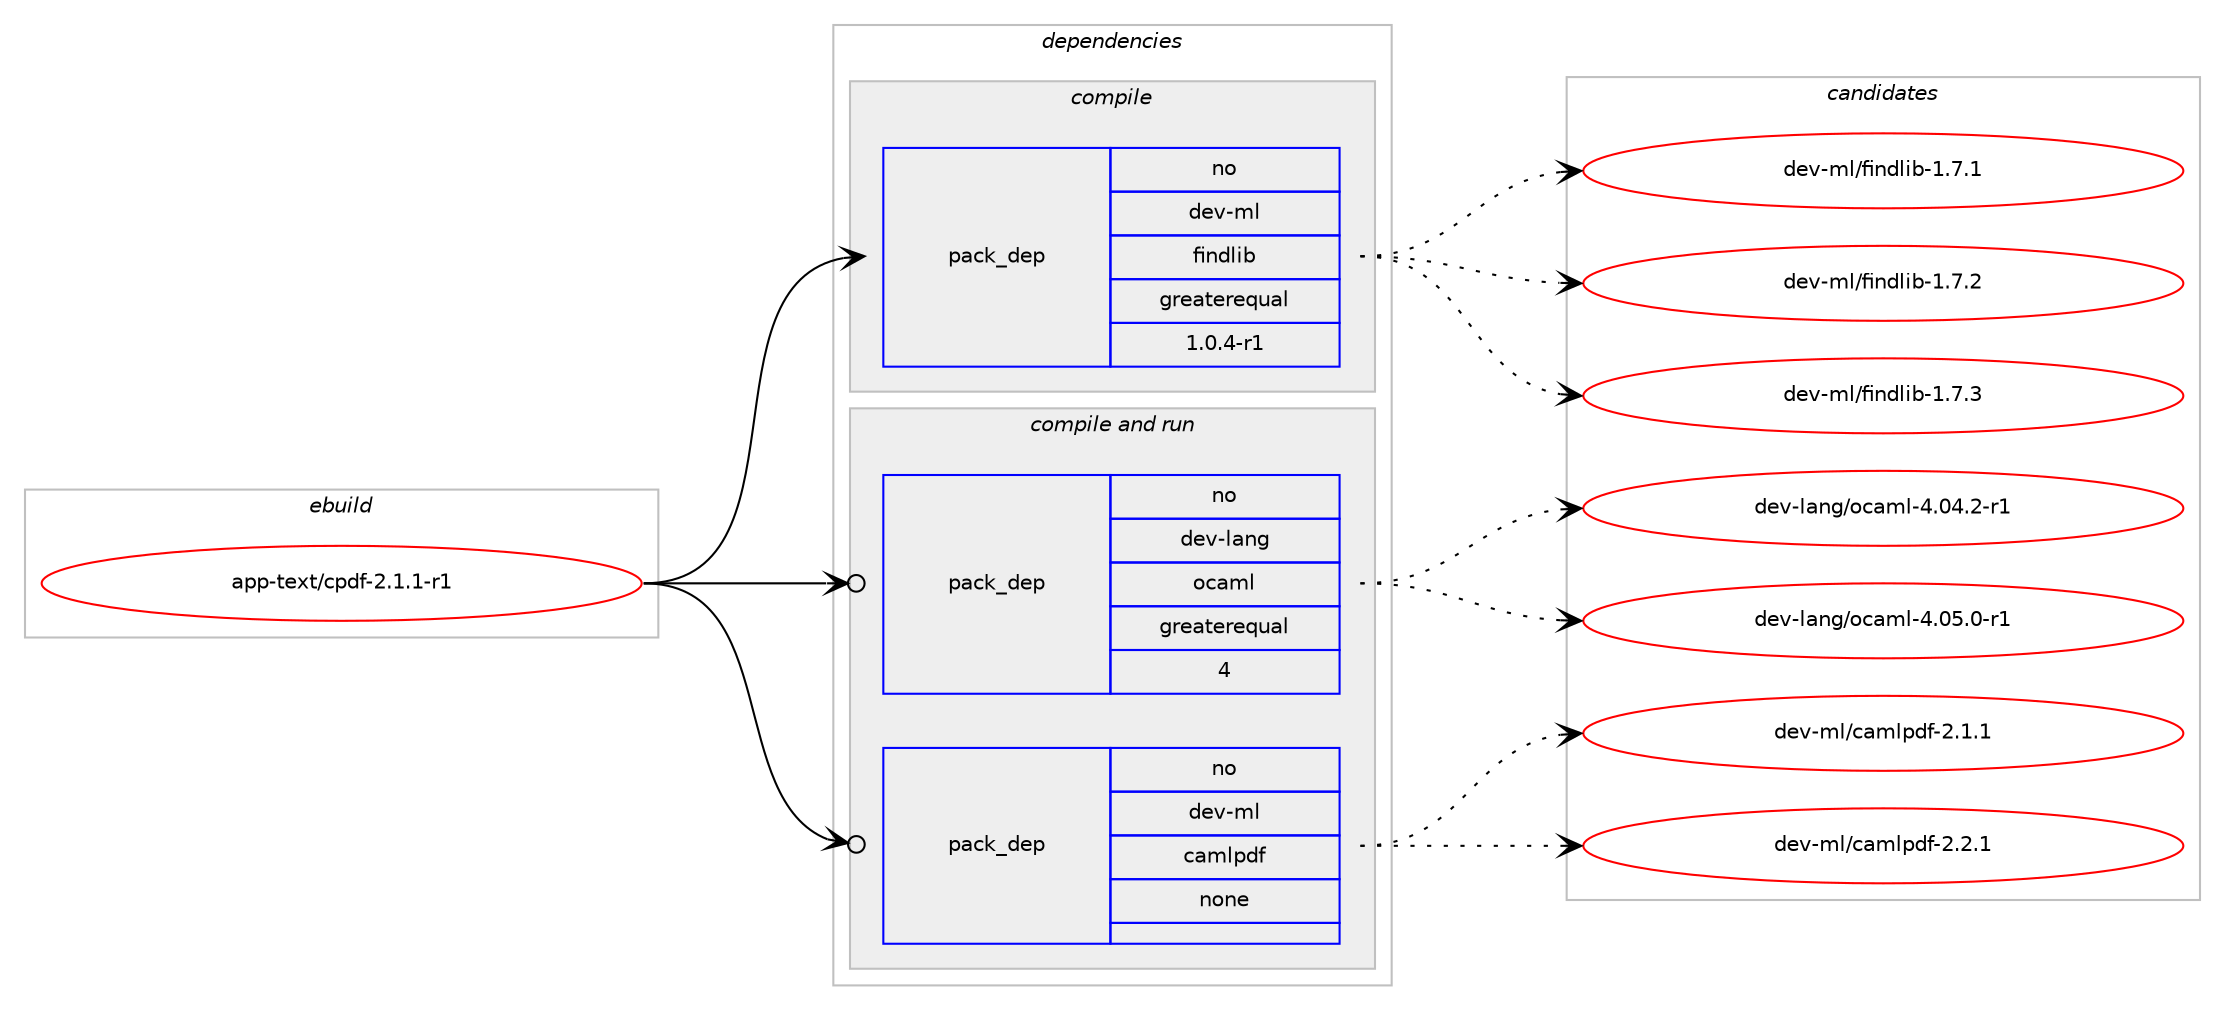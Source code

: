 digraph prolog {

# *************
# Graph options
# *************

newrank=true;
concentrate=true;
compound=true;
graph [rankdir=LR,fontname=Helvetica,fontsize=10,ranksep=1.5];#, ranksep=2.5, nodesep=0.2];
edge  [arrowhead=vee];
node  [fontname=Helvetica,fontsize=10];

# **********
# The ebuild
# **********

subgraph cluster_leftcol {
color=gray;
rank=same;
label=<<i>ebuild</i>>;
id [label="app-text/cpdf-2.1.1-r1", color=red, width=4, href="../app-text/cpdf-2.1.1-r1.svg"];
}

# ****************
# The dependencies
# ****************

subgraph cluster_midcol {
color=gray;
label=<<i>dependencies</i>>;
subgraph cluster_compile {
fillcolor="#eeeeee";
style=filled;
label=<<i>compile</i>>;
subgraph pack932466 {
dependency1308338 [label=<<TABLE BORDER="0" CELLBORDER="1" CELLSPACING="0" CELLPADDING="4" WIDTH="220"><TR><TD ROWSPAN="6" CELLPADDING="30">pack_dep</TD></TR><TR><TD WIDTH="110">no</TD></TR><TR><TD>dev-ml</TD></TR><TR><TD>findlib</TD></TR><TR><TD>greaterequal</TD></TR><TR><TD>1.0.4-r1</TD></TR></TABLE>>, shape=none, color=blue];
}
id:e -> dependency1308338:w [weight=20,style="solid",arrowhead="vee"];
}
subgraph cluster_compileandrun {
fillcolor="#eeeeee";
style=filled;
label=<<i>compile and run</i>>;
subgraph pack932467 {
dependency1308339 [label=<<TABLE BORDER="0" CELLBORDER="1" CELLSPACING="0" CELLPADDING="4" WIDTH="220"><TR><TD ROWSPAN="6" CELLPADDING="30">pack_dep</TD></TR><TR><TD WIDTH="110">no</TD></TR><TR><TD>dev-lang</TD></TR><TR><TD>ocaml</TD></TR><TR><TD>greaterequal</TD></TR><TR><TD>4</TD></TR></TABLE>>, shape=none, color=blue];
}
id:e -> dependency1308339:w [weight=20,style="solid",arrowhead="odotvee"];
subgraph pack932468 {
dependency1308340 [label=<<TABLE BORDER="0" CELLBORDER="1" CELLSPACING="0" CELLPADDING="4" WIDTH="220"><TR><TD ROWSPAN="6" CELLPADDING="30">pack_dep</TD></TR><TR><TD WIDTH="110">no</TD></TR><TR><TD>dev-ml</TD></TR><TR><TD>camlpdf</TD></TR><TR><TD>none</TD></TR><TR><TD></TD></TR></TABLE>>, shape=none, color=blue];
}
id:e -> dependency1308340:w [weight=20,style="solid",arrowhead="odotvee"];
}
subgraph cluster_run {
fillcolor="#eeeeee";
style=filled;
label=<<i>run</i>>;
}
}

# **************
# The candidates
# **************

subgraph cluster_choices {
rank=same;
color=gray;
label=<<i>candidates</i>>;

subgraph choice932466 {
color=black;
nodesep=1;
choice100101118451091084710210511010010810598454946554649 [label="dev-ml/findlib-1.7.1", color=red, width=4,href="../dev-ml/findlib-1.7.1.svg"];
choice100101118451091084710210511010010810598454946554650 [label="dev-ml/findlib-1.7.2", color=red, width=4,href="../dev-ml/findlib-1.7.2.svg"];
choice100101118451091084710210511010010810598454946554651 [label="dev-ml/findlib-1.7.3", color=red, width=4,href="../dev-ml/findlib-1.7.3.svg"];
dependency1308338:e -> choice100101118451091084710210511010010810598454946554649:w [style=dotted,weight="100"];
dependency1308338:e -> choice100101118451091084710210511010010810598454946554650:w [style=dotted,weight="100"];
dependency1308338:e -> choice100101118451091084710210511010010810598454946554651:w [style=dotted,weight="100"];
}
subgraph choice932467 {
color=black;
nodesep=1;
choice1001011184510897110103471119997109108455246485246504511449 [label="dev-lang/ocaml-4.04.2-r1", color=red, width=4,href="../dev-lang/ocaml-4.04.2-r1.svg"];
choice1001011184510897110103471119997109108455246485346484511449 [label="dev-lang/ocaml-4.05.0-r1", color=red, width=4,href="../dev-lang/ocaml-4.05.0-r1.svg"];
dependency1308339:e -> choice1001011184510897110103471119997109108455246485246504511449:w [style=dotted,weight="100"];
dependency1308339:e -> choice1001011184510897110103471119997109108455246485346484511449:w [style=dotted,weight="100"];
}
subgraph choice932468 {
color=black;
nodesep=1;
choice10010111845109108479997109108112100102455046494649 [label="dev-ml/camlpdf-2.1.1", color=red, width=4,href="../dev-ml/camlpdf-2.1.1.svg"];
choice10010111845109108479997109108112100102455046504649 [label="dev-ml/camlpdf-2.2.1", color=red, width=4,href="../dev-ml/camlpdf-2.2.1.svg"];
dependency1308340:e -> choice10010111845109108479997109108112100102455046494649:w [style=dotted,weight="100"];
dependency1308340:e -> choice10010111845109108479997109108112100102455046504649:w [style=dotted,weight="100"];
}
}

}
